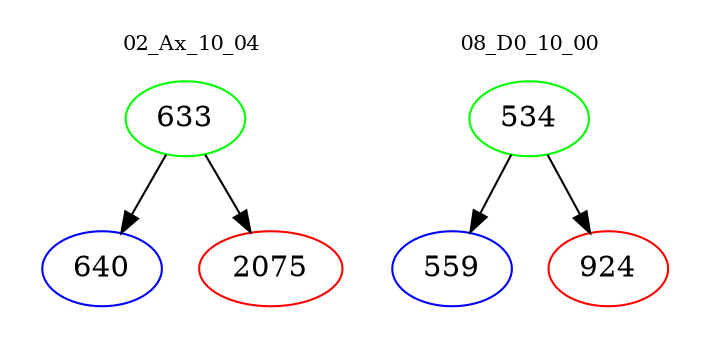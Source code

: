 digraph{
subgraph cluster_0 {
color = white
label = "02_Ax_10_04";
fontsize=10;
T0_633 [label="633", color="green"]
T0_633 -> T0_640 [color="black"]
T0_640 [label="640", color="blue"]
T0_633 -> T0_2075 [color="black"]
T0_2075 [label="2075", color="red"]
}
subgraph cluster_1 {
color = white
label = "08_D0_10_00";
fontsize=10;
T1_534 [label="534", color="green"]
T1_534 -> T1_559 [color="black"]
T1_559 [label="559", color="blue"]
T1_534 -> T1_924 [color="black"]
T1_924 [label="924", color="red"]
}
}
